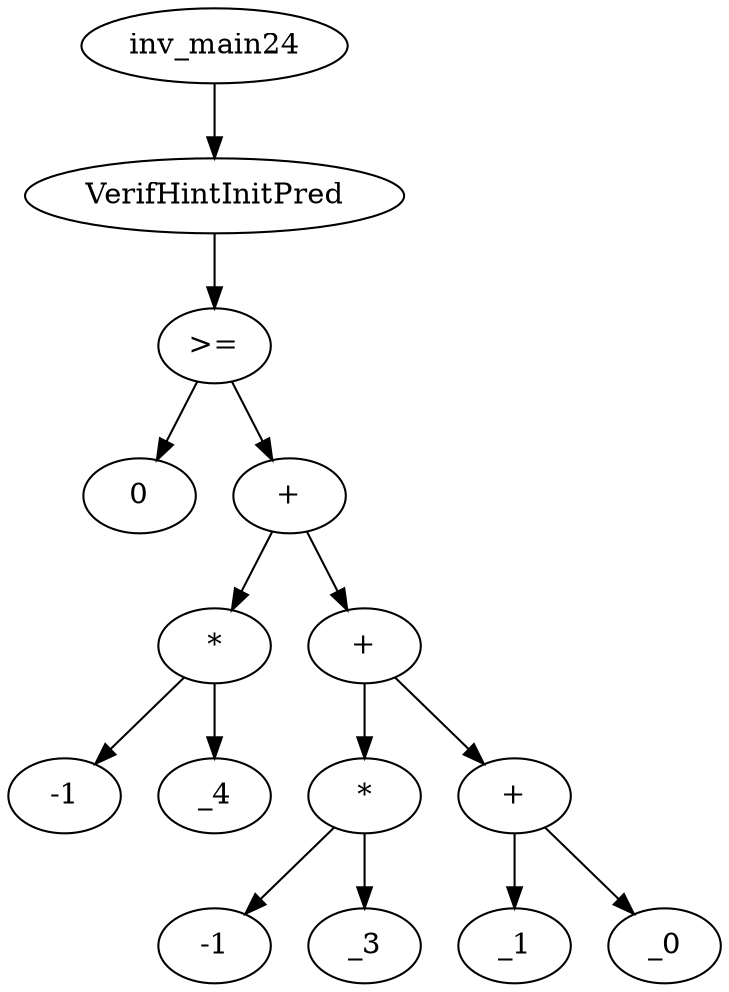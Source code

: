 digraph dag {
0 [label="inv_main24"];
1 [label="VerifHintInitPred"];
2 [label=">="];
3 [label="0"];
4 [label="+"];
5 [label="*"];
6 [label="-1"];
7 [label="_4"];
8 [label="+"];
9 [label="*"];
10 [label="-1"];
11 [label="_3"];
12 [label="+"];
13 [label="_1"];
14 [label="_0"];
0->1
1->2
2->4
2 -> 3
4->5
4 -> 8
5->7
5 -> 6
8->9
8 -> 12
9->11
9 -> 10
12->14
12 -> 13
}
